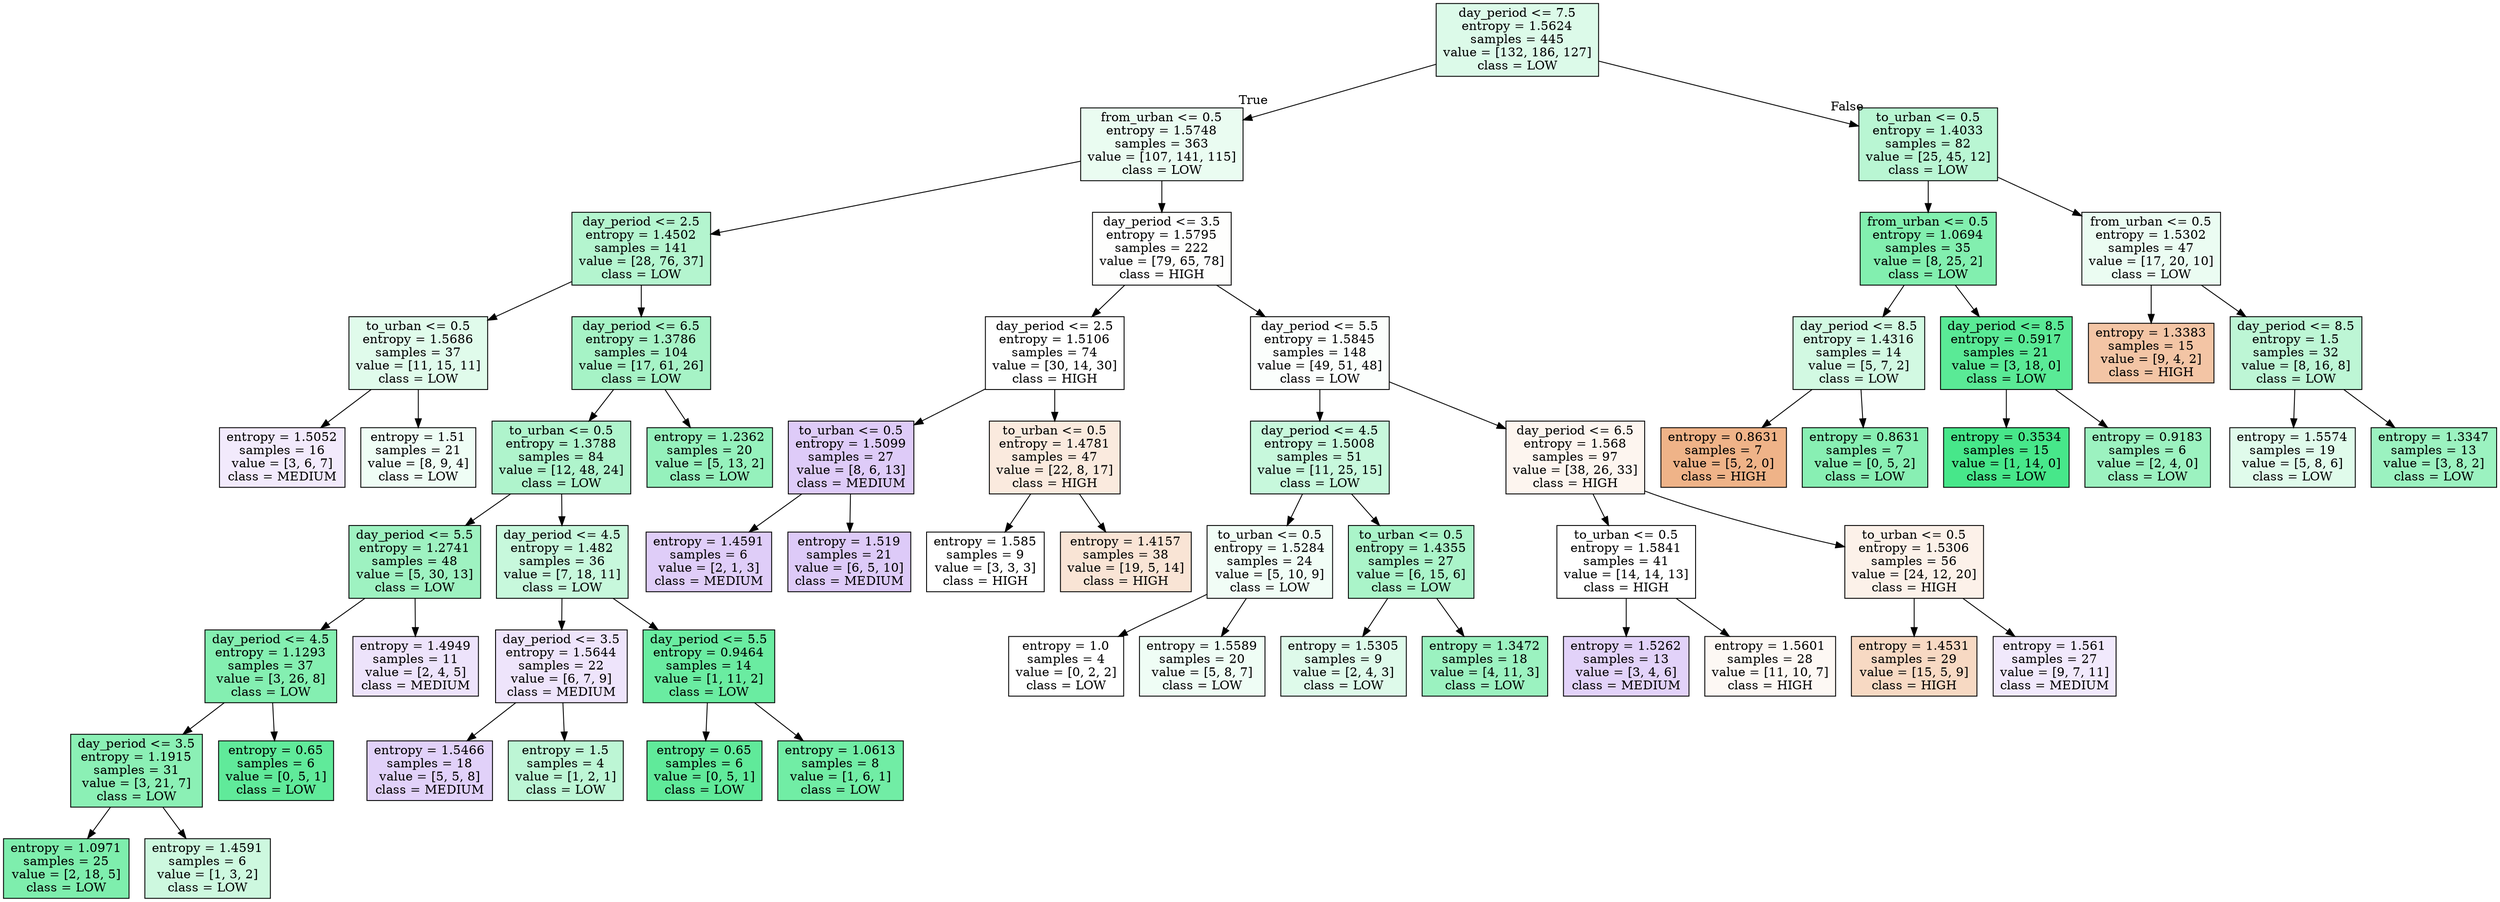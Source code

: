 digraph Tree {
node [shape=box, style="filled", color="black"] ;
0 [label="day_period <= 7.5\nentropy = 1.5624\nsamples = 445\nvalue = [132, 186, 127]\nclass = LOW", fillcolor="#39e5812c"] ;
1 [label="from_urban <= 0.5\nentropy = 1.5748\nsamples = 363\nvalue = [107, 141, 115]\nclass = LOW", fillcolor="#39e5811b"] ;
0 -> 1 [labeldistance=2.5, labelangle=45, headlabel="True"] ;
2 [label="day_period <= 2.5\nentropy = 1.4502\nsamples = 141\nvalue = [28, 76, 37]\nclass = LOW", fillcolor="#39e58160"] ;
1 -> 2 ;
3 [label="to_urban <= 0.5\nentropy = 1.5686\nsamples = 37\nvalue = [11, 15, 11]\nclass = LOW", fillcolor="#39e58127"] ;
2 -> 3 ;
4 [label="entropy = 1.5052\nsamples = 16\nvalue = [3, 6, 7]\nclass = MEDIUM", fillcolor="#8139e51a"] ;
3 -> 4 ;
5 [label="entropy = 1.51\nsamples = 21\nvalue = [8, 9, 4]\nclass = LOW", fillcolor="#39e58114"] ;
3 -> 5 ;
6 [label="day_period <= 6.5\nentropy = 1.3786\nsamples = 104\nvalue = [17, 61, 26]\nclass = LOW", fillcolor="#39e58172"] ;
2 -> 6 ;
7 [label="to_urban <= 0.5\nentropy = 1.3788\nsamples = 84\nvalue = [12, 48, 24]\nclass = LOW", fillcolor="#39e58166"] ;
6 -> 7 ;
8 [label="day_period <= 5.5\nentropy = 1.2741\nsamples = 48\nvalue = [5, 30, 13]\nclass = LOW", fillcolor="#39e5817c"] ;
7 -> 8 ;
9 [label="day_period <= 4.5\nentropy = 1.1293\nsamples = 37\nvalue = [3, 26, 8]\nclass = LOW", fillcolor="#39e5819e"] ;
8 -> 9 ;
10 [label="day_period <= 3.5\nentropy = 1.1915\nsamples = 31\nvalue = [3, 21, 7]\nclass = LOW", fillcolor="#39e58195"] ;
9 -> 10 ;
11 [label="entropy = 1.0971\nsamples = 25\nvalue = [2, 18, 5]\nclass = LOW", fillcolor="#39e581a6"] ;
10 -> 11 ;
12 [label="entropy = 1.4591\nsamples = 6\nvalue = [1, 3, 2]\nclass = LOW", fillcolor="#39e58140"] ;
10 -> 12 ;
13 [label="entropy = 0.65\nsamples = 6\nvalue = [0, 5, 1]\nclass = LOW", fillcolor="#39e581cc"] ;
9 -> 13 ;
14 [label="entropy = 1.4949\nsamples = 11\nvalue = [2, 4, 5]\nclass = MEDIUM", fillcolor="#8139e524"] ;
8 -> 14 ;
15 [label="day_period <= 4.5\nentropy = 1.482\nsamples = 36\nvalue = [7, 18, 11]\nclass = LOW", fillcolor="#39e58147"] ;
7 -> 15 ;
16 [label="day_period <= 3.5\nentropy = 1.5644\nsamples = 22\nvalue = [6, 7, 9]\nclass = MEDIUM", fillcolor="#8139e522"] ;
15 -> 16 ;
17 [label="entropy = 1.5466\nsamples = 18\nvalue = [5, 5, 8]\nclass = MEDIUM", fillcolor="#8139e53b"] ;
16 -> 17 ;
18 [label="entropy = 1.5\nsamples = 4\nvalue = [1, 2, 1]\nclass = LOW", fillcolor="#39e58155"] ;
16 -> 18 ;
19 [label="day_period <= 5.5\nentropy = 0.9464\nsamples = 14\nvalue = [1, 11, 2]\nclass = LOW", fillcolor="#39e581bf"] ;
15 -> 19 ;
20 [label="entropy = 0.65\nsamples = 6\nvalue = [0, 5, 1]\nclass = LOW", fillcolor="#39e581cc"] ;
19 -> 20 ;
21 [label="entropy = 1.0613\nsamples = 8\nvalue = [1, 6, 1]\nclass = LOW", fillcolor="#39e581b6"] ;
19 -> 21 ;
22 [label="entropy = 1.2362\nsamples = 20\nvalue = [5, 13, 2]\nclass = LOW", fillcolor="#39e58188"] ;
6 -> 22 ;
23 [label="day_period <= 3.5\nentropy = 1.5795\nsamples = 222\nvalue = [79, 65, 78]\nclass = HIGH", fillcolor="#e5813902"] ;
1 -> 23 ;
24 [label="day_period <= 2.5\nentropy = 1.5106\nsamples = 74\nvalue = [30, 14, 30]\nclass = HIGH", fillcolor="#e5813900"] ;
23 -> 24 ;
25 [label="to_urban <= 0.5\nentropy = 1.5099\nsamples = 27\nvalue = [8, 6, 13]\nclass = MEDIUM", fillcolor="#8139e543"] ;
24 -> 25 ;
26 [label="entropy = 1.4591\nsamples = 6\nvalue = [2, 1, 3]\nclass = MEDIUM", fillcolor="#8139e540"] ;
25 -> 26 ;
27 [label="entropy = 1.519\nsamples = 21\nvalue = [6, 5, 10]\nclass = MEDIUM", fillcolor="#8139e544"] ;
25 -> 27 ;
28 [label="to_urban <= 0.5\nentropy = 1.4781\nsamples = 47\nvalue = [22, 8, 17]\nclass = HIGH", fillcolor="#e581392a"] ;
24 -> 28 ;
29 [label="entropy = 1.585\nsamples = 9\nvalue = [3, 3, 3]\nclass = HIGH", fillcolor="#e5813900"] ;
28 -> 29 ;
30 [label="entropy = 1.4157\nsamples = 38\nvalue = [19, 5, 14]\nclass = HIGH", fillcolor="#e5813935"] ;
28 -> 30 ;
31 [label="day_period <= 5.5\nentropy = 1.5845\nsamples = 148\nvalue = [49, 51, 48]\nclass = LOW", fillcolor="#39e58105"] ;
23 -> 31 ;
32 [label="day_period <= 4.5\nentropy = 1.5008\nsamples = 51\nvalue = [11, 25, 15]\nclass = LOW", fillcolor="#39e58147"] ;
31 -> 32 ;
33 [label="to_urban <= 0.5\nentropy = 1.5284\nsamples = 24\nvalue = [5, 10, 9]\nclass = LOW", fillcolor="#39e58111"] ;
32 -> 33 ;
34 [label="entropy = 1.0\nsamples = 4\nvalue = [0, 2, 2]\nclass = LOW", fillcolor="#39e58100"] ;
33 -> 34 ;
35 [label="entropy = 1.5589\nsamples = 20\nvalue = [5, 8, 7]\nclass = LOW", fillcolor="#39e58114"] ;
33 -> 35 ;
36 [label="to_urban <= 0.5\nentropy = 1.4355\nsamples = 27\nvalue = [6, 15, 6]\nclass = LOW", fillcolor="#39e5816d"] ;
32 -> 36 ;
37 [label="entropy = 1.5305\nsamples = 9\nvalue = [2, 4, 3]\nclass = LOW", fillcolor="#39e5812a"] ;
36 -> 37 ;
38 [label="entropy = 1.3472\nsamples = 18\nvalue = [4, 11, 3]\nclass = LOW", fillcolor="#39e58180"] ;
36 -> 38 ;
39 [label="day_period <= 6.5\nentropy = 1.568\nsamples = 97\nvalue = [38, 26, 33]\nclass = HIGH", fillcolor="#e5813914"] ;
31 -> 39 ;
40 [label="to_urban <= 0.5\nentropy = 1.5841\nsamples = 41\nvalue = [14, 14, 13]\nclass = HIGH", fillcolor="#e5813900"] ;
39 -> 40 ;
41 [label="entropy = 1.5262\nsamples = 13\nvalue = [3, 4, 6]\nclass = MEDIUM", fillcolor="#8139e539"] ;
40 -> 41 ;
42 [label="entropy = 1.5601\nsamples = 28\nvalue = [11, 10, 7]\nclass = HIGH", fillcolor="#e581390e"] ;
40 -> 42 ;
43 [label="to_urban <= 0.5\nentropy = 1.5306\nsamples = 56\nvalue = [24, 12, 20]\nclass = HIGH", fillcolor="#e581391c"] ;
39 -> 43 ;
44 [label="entropy = 1.4531\nsamples = 29\nvalue = [15, 5, 9]\nclass = HIGH", fillcolor="#e581394d"] ;
43 -> 44 ;
45 [label="entropy = 1.561\nsamples = 27\nvalue = [9, 7, 11]\nclass = MEDIUM", fillcolor="#8139e51c"] ;
43 -> 45 ;
46 [label="to_urban <= 0.5\nentropy = 1.4033\nsamples = 82\nvalue = [25, 45, 12]\nclass = LOW", fillcolor="#39e58159"] ;
0 -> 46 [labeldistance=2.5, labelangle=-45, headlabel="False"] ;
47 [label="from_urban <= 0.5\nentropy = 1.0694\nsamples = 35\nvalue = [8, 25, 2]\nclass = LOW", fillcolor="#39e581a1"] ;
46 -> 47 ;
48 [label="day_period <= 8.5\nentropy = 1.4316\nsamples = 14\nvalue = [5, 7, 2]\nclass = LOW", fillcolor="#39e58139"] ;
47 -> 48 ;
49 [label="entropy = 0.8631\nsamples = 7\nvalue = [5, 2, 0]\nclass = HIGH", fillcolor="#e5813999"] ;
48 -> 49 ;
50 [label="entropy = 0.8631\nsamples = 7\nvalue = [0, 5, 2]\nclass = LOW", fillcolor="#39e58199"] ;
48 -> 50 ;
51 [label="day_period <= 8.5\nentropy = 0.5917\nsamples = 21\nvalue = [3, 18, 0]\nclass = LOW", fillcolor="#39e581d4"] ;
47 -> 51 ;
52 [label="entropy = 0.3534\nsamples = 15\nvalue = [1, 14, 0]\nclass = LOW", fillcolor="#39e581ed"] ;
51 -> 52 ;
53 [label="entropy = 0.9183\nsamples = 6\nvalue = [2, 4, 0]\nclass = LOW", fillcolor="#39e5817f"] ;
51 -> 53 ;
54 [label="from_urban <= 0.5\nentropy = 1.5302\nsamples = 47\nvalue = [17, 20, 10]\nclass = LOW", fillcolor="#39e58119"] ;
46 -> 54 ;
55 [label="entropy = 1.3383\nsamples = 15\nvalue = [9, 4, 2]\nclass = HIGH", fillcolor="#e5813974"] ;
54 -> 55 ;
56 [label="day_period <= 8.5\nentropy = 1.5\nsamples = 32\nvalue = [8, 16, 8]\nclass = LOW", fillcolor="#39e58155"] ;
54 -> 56 ;
57 [label="entropy = 1.5574\nsamples = 19\nvalue = [5, 8, 6]\nclass = LOW", fillcolor="#39e58127"] ;
56 -> 57 ;
58 [label="entropy = 1.3347\nsamples = 13\nvalue = [3, 8, 2]\nclass = LOW", fillcolor="#39e58180"] ;
56 -> 58 ;
}
